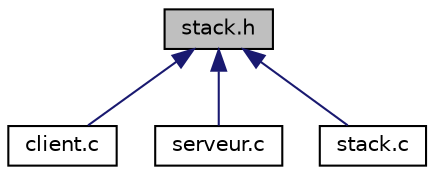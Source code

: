 digraph "stack.h"
{
 // LATEX_PDF_SIZE
  edge [fontname="Helvetica",fontsize="10",labelfontname="Helvetica",labelfontsize="10"];
  node [fontname="Helvetica",fontsize="10",shape=record];
  Node1 [label="stack.h",height=0.2,width=0.4,color="black", fillcolor="grey75", style="filled", fontcolor="black",tooltip=" "];
  Node1 -> Node2 [dir="back",color="midnightblue",fontsize="10",style="solid"];
  Node2 [label="client.c",height=0.2,width=0.4,color="black", fillcolor="white", style="filled",URL="$client_8c.html",tooltip=" "];
  Node1 -> Node3 [dir="back",color="midnightblue",fontsize="10",style="solid"];
  Node3 [label="serveur.c",height=0.2,width=0.4,color="black", fillcolor="white", style="filled",URL="$serveur_8c.html",tooltip=" "];
  Node1 -> Node4 [dir="back",color="midnightblue",fontsize="10",style="solid"];
  Node4 [label="stack.c",height=0.2,width=0.4,color="black", fillcolor="white", style="filled",URL="$stack_8c.html",tooltip=" "];
}
